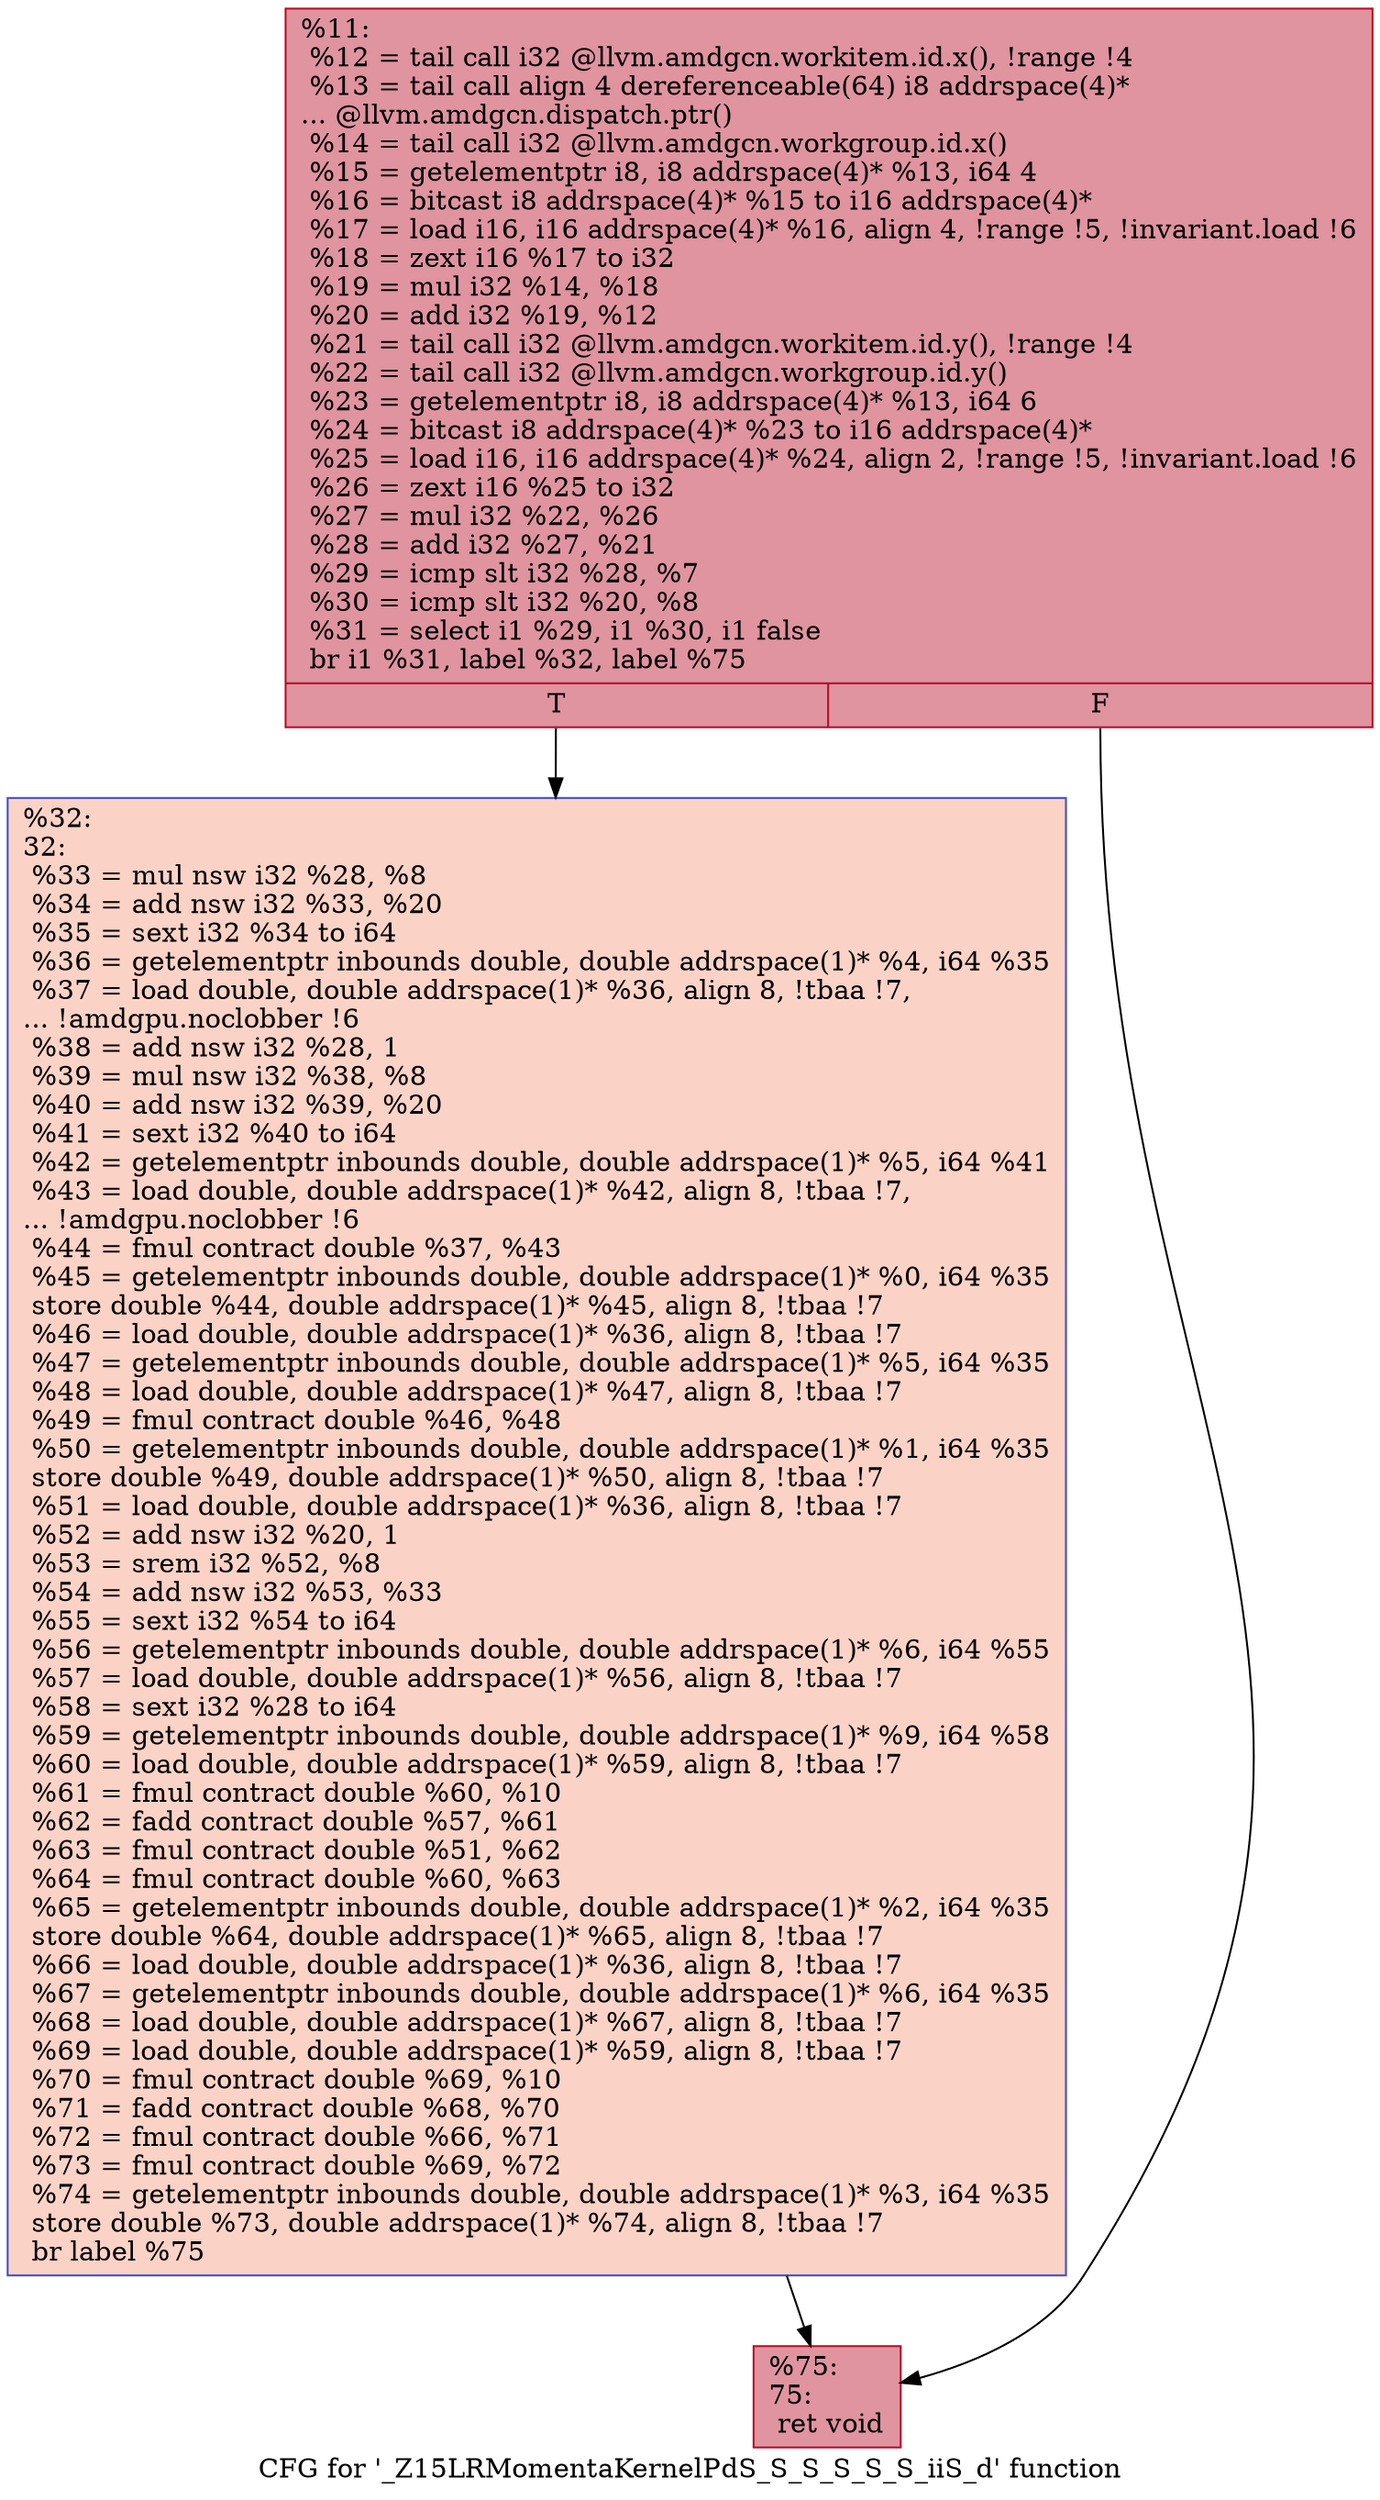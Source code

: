 digraph "CFG for '_Z15LRMomentaKernelPdS_S_S_S_S_S_iiS_d' function" {
	label="CFG for '_Z15LRMomentaKernelPdS_S_S_S_S_S_iiS_d' function";

	Node0x53001f0 [shape=record,color="#b70d28ff", style=filled, fillcolor="#b70d2870",label="{%11:\l  %12 = tail call i32 @llvm.amdgcn.workitem.id.x(), !range !4\l  %13 = tail call align 4 dereferenceable(64) i8 addrspace(4)*\l... @llvm.amdgcn.dispatch.ptr()\l  %14 = tail call i32 @llvm.amdgcn.workgroup.id.x()\l  %15 = getelementptr i8, i8 addrspace(4)* %13, i64 4\l  %16 = bitcast i8 addrspace(4)* %15 to i16 addrspace(4)*\l  %17 = load i16, i16 addrspace(4)* %16, align 4, !range !5, !invariant.load !6\l  %18 = zext i16 %17 to i32\l  %19 = mul i32 %14, %18\l  %20 = add i32 %19, %12\l  %21 = tail call i32 @llvm.amdgcn.workitem.id.y(), !range !4\l  %22 = tail call i32 @llvm.amdgcn.workgroup.id.y()\l  %23 = getelementptr i8, i8 addrspace(4)* %13, i64 6\l  %24 = bitcast i8 addrspace(4)* %23 to i16 addrspace(4)*\l  %25 = load i16, i16 addrspace(4)* %24, align 2, !range !5, !invariant.load !6\l  %26 = zext i16 %25 to i32\l  %27 = mul i32 %22, %26\l  %28 = add i32 %27, %21\l  %29 = icmp slt i32 %28, %7\l  %30 = icmp slt i32 %20, %8\l  %31 = select i1 %29, i1 %30, i1 false\l  br i1 %31, label %32, label %75\l|{<s0>T|<s1>F}}"];
	Node0x53001f0:s0 -> Node0x5304800;
	Node0x53001f0:s1 -> Node0x5304890;
	Node0x5304800 [shape=record,color="#3d50c3ff", style=filled, fillcolor="#f59c7d70",label="{%32:\l32:                                               \l  %33 = mul nsw i32 %28, %8\l  %34 = add nsw i32 %33, %20\l  %35 = sext i32 %34 to i64\l  %36 = getelementptr inbounds double, double addrspace(1)* %4, i64 %35\l  %37 = load double, double addrspace(1)* %36, align 8, !tbaa !7,\l... !amdgpu.noclobber !6\l  %38 = add nsw i32 %28, 1\l  %39 = mul nsw i32 %38, %8\l  %40 = add nsw i32 %39, %20\l  %41 = sext i32 %40 to i64\l  %42 = getelementptr inbounds double, double addrspace(1)* %5, i64 %41\l  %43 = load double, double addrspace(1)* %42, align 8, !tbaa !7,\l... !amdgpu.noclobber !6\l  %44 = fmul contract double %37, %43\l  %45 = getelementptr inbounds double, double addrspace(1)* %0, i64 %35\l  store double %44, double addrspace(1)* %45, align 8, !tbaa !7\l  %46 = load double, double addrspace(1)* %36, align 8, !tbaa !7\l  %47 = getelementptr inbounds double, double addrspace(1)* %5, i64 %35\l  %48 = load double, double addrspace(1)* %47, align 8, !tbaa !7\l  %49 = fmul contract double %46, %48\l  %50 = getelementptr inbounds double, double addrspace(1)* %1, i64 %35\l  store double %49, double addrspace(1)* %50, align 8, !tbaa !7\l  %51 = load double, double addrspace(1)* %36, align 8, !tbaa !7\l  %52 = add nsw i32 %20, 1\l  %53 = srem i32 %52, %8\l  %54 = add nsw i32 %53, %33\l  %55 = sext i32 %54 to i64\l  %56 = getelementptr inbounds double, double addrspace(1)* %6, i64 %55\l  %57 = load double, double addrspace(1)* %56, align 8, !tbaa !7\l  %58 = sext i32 %28 to i64\l  %59 = getelementptr inbounds double, double addrspace(1)* %9, i64 %58\l  %60 = load double, double addrspace(1)* %59, align 8, !tbaa !7\l  %61 = fmul contract double %60, %10\l  %62 = fadd contract double %57, %61\l  %63 = fmul contract double %51, %62\l  %64 = fmul contract double %60, %63\l  %65 = getelementptr inbounds double, double addrspace(1)* %2, i64 %35\l  store double %64, double addrspace(1)* %65, align 8, !tbaa !7\l  %66 = load double, double addrspace(1)* %36, align 8, !tbaa !7\l  %67 = getelementptr inbounds double, double addrspace(1)* %6, i64 %35\l  %68 = load double, double addrspace(1)* %67, align 8, !tbaa !7\l  %69 = load double, double addrspace(1)* %59, align 8, !tbaa !7\l  %70 = fmul contract double %69, %10\l  %71 = fadd contract double %68, %70\l  %72 = fmul contract double %66, %71\l  %73 = fmul contract double %69, %72\l  %74 = getelementptr inbounds double, double addrspace(1)* %3, i64 %35\l  store double %73, double addrspace(1)* %74, align 8, !tbaa !7\l  br label %75\l}"];
	Node0x5304800 -> Node0x5304890;
	Node0x5304890 [shape=record,color="#b70d28ff", style=filled, fillcolor="#b70d2870",label="{%75:\l75:                                               \l  ret void\l}"];
}
